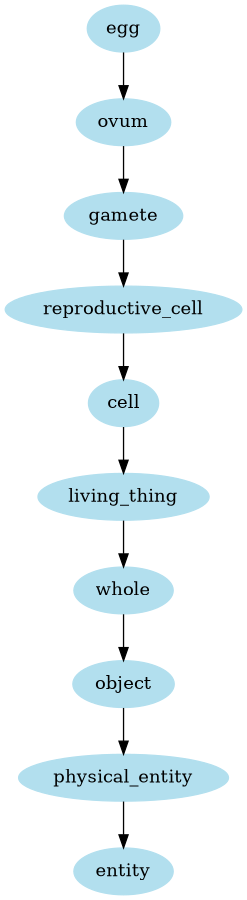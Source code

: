 digraph unix {
	node [color=lightblue2 style=filled]
	size="6,6"
	egg -> ovum
	ovum -> gamete
	gamete -> reproductive_cell
	reproductive_cell -> cell
	cell -> living_thing
	living_thing -> whole
	whole -> object
	object -> physical_entity
	physical_entity -> entity
}
